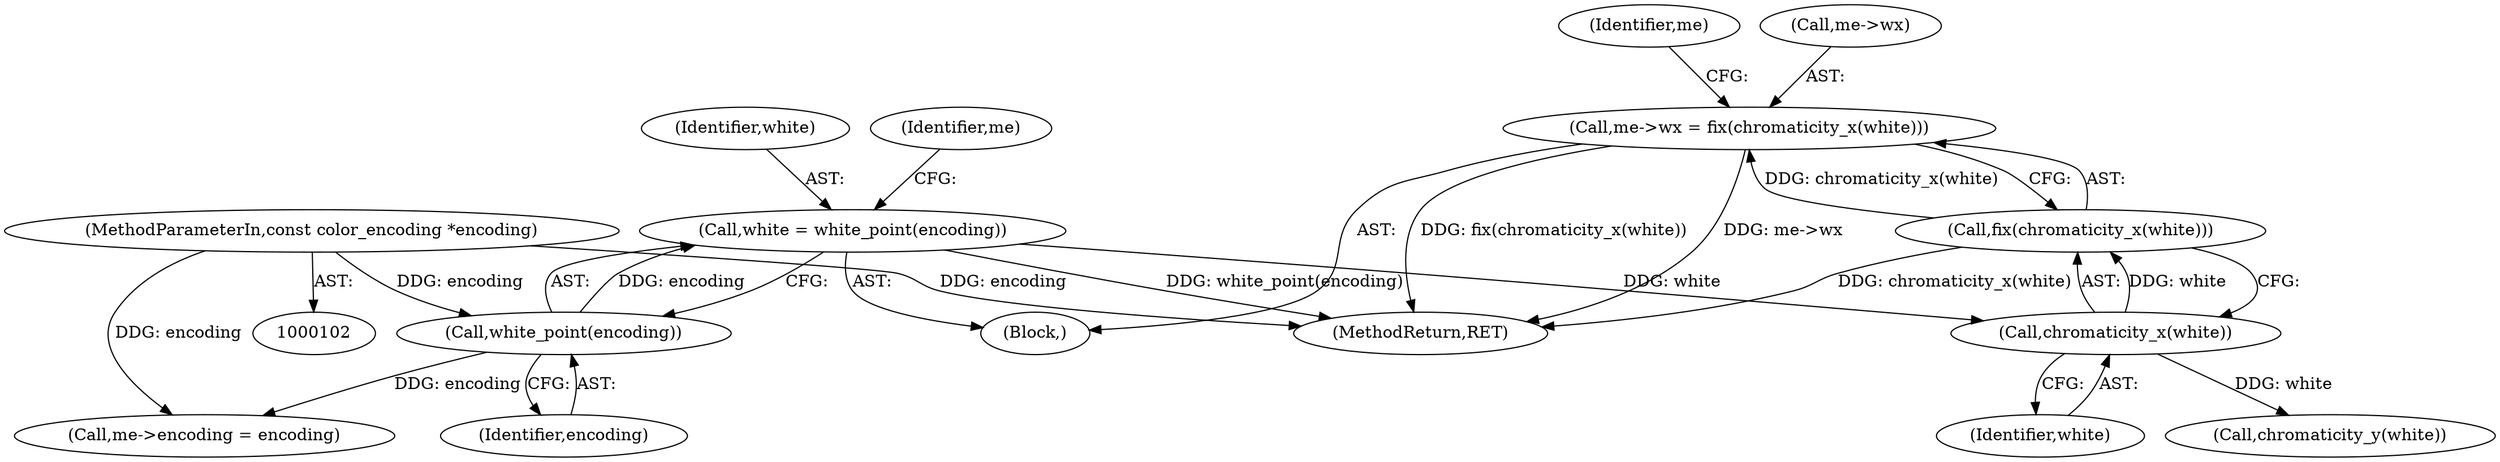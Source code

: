 digraph "0_Android_9d4853418ab2f754c2b63e091c29c5529b8b86ca_40@pointer" {
"1000117" [label="(Call,me->wx = fix(chromaticity_x(white)))"];
"1000121" [label="(Call,fix(chromaticity_x(white)))"];
"1000122" [label="(Call,chromaticity_x(white))"];
"1000108" [label="(Call,white = white_point(encoding))"];
"1000110" [label="(Call,white_point(encoding))"];
"1000105" [label="(MethodParameterIn,const color_encoding *encoding)"];
"1000109" [label="(Identifier,white)"];
"1000126" [label="(Identifier,me)"];
"1000122" [label="(Call,chromaticity_x(white))"];
"1000121" [label="(Call,fix(chromaticity_x(white)))"];
"1000117" [label="(Call,me->wx = fix(chromaticity_x(white)))"];
"1000123" [label="(Identifier,white)"];
"1000108" [label="(Call,white = white_point(encoding))"];
"1000110" [label="(Call,white_point(encoding))"];
"1000106" [label="(Block,)"];
"1000129" [label="(Call,chromaticity_y(white))"];
"1000228" [label="(MethodReturn,RET)"];
"1000118" [label="(Call,me->wx)"];
"1000105" [label="(MethodParameterIn,const color_encoding *encoding)"];
"1000111" [label="(Identifier,encoding)"];
"1000112" [label="(Call,me->encoding = encoding)"];
"1000114" [label="(Identifier,me)"];
"1000117" -> "1000106"  [label="AST: "];
"1000117" -> "1000121"  [label="CFG: "];
"1000118" -> "1000117"  [label="AST: "];
"1000121" -> "1000117"  [label="AST: "];
"1000126" -> "1000117"  [label="CFG: "];
"1000117" -> "1000228"  [label="DDG: me->wx"];
"1000117" -> "1000228"  [label="DDG: fix(chromaticity_x(white))"];
"1000121" -> "1000117"  [label="DDG: chromaticity_x(white)"];
"1000121" -> "1000122"  [label="CFG: "];
"1000122" -> "1000121"  [label="AST: "];
"1000121" -> "1000228"  [label="DDG: chromaticity_x(white)"];
"1000122" -> "1000121"  [label="DDG: white"];
"1000122" -> "1000123"  [label="CFG: "];
"1000123" -> "1000122"  [label="AST: "];
"1000108" -> "1000122"  [label="DDG: white"];
"1000122" -> "1000129"  [label="DDG: white"];
"1000108" -> "1000106"  [label="AST: "];
"1000108" -> "1000110"  [label="CFG: "];
"1000109" -> "1000108"  [label="AST: "];
"1000110" -> "1000108"  [label="AST: "];
"1000114" -> "1000108"  [label="CFG: "];
"1000108" -> "1000228"  [label="DDG: white_point(encoding)"];
"1000110" -> "1000108"  [label="DDG: encoding"];
"1000110" -> "1000111"  [label="CFG: "];
"1000111" -> "1000110"  [label="AST: "];
"1000105" -> "1000110"  [label="DDG: encoding"];
"1000110" -> "1000112"  [label="DDG: encoding"];
"1000105" -> "1000102"  [label="AST: "];
"1000105" -> "1000228"  [label="DDG: encoding"];
"1000105" -> "1000112"  [label="DDG: encoding"];
}
